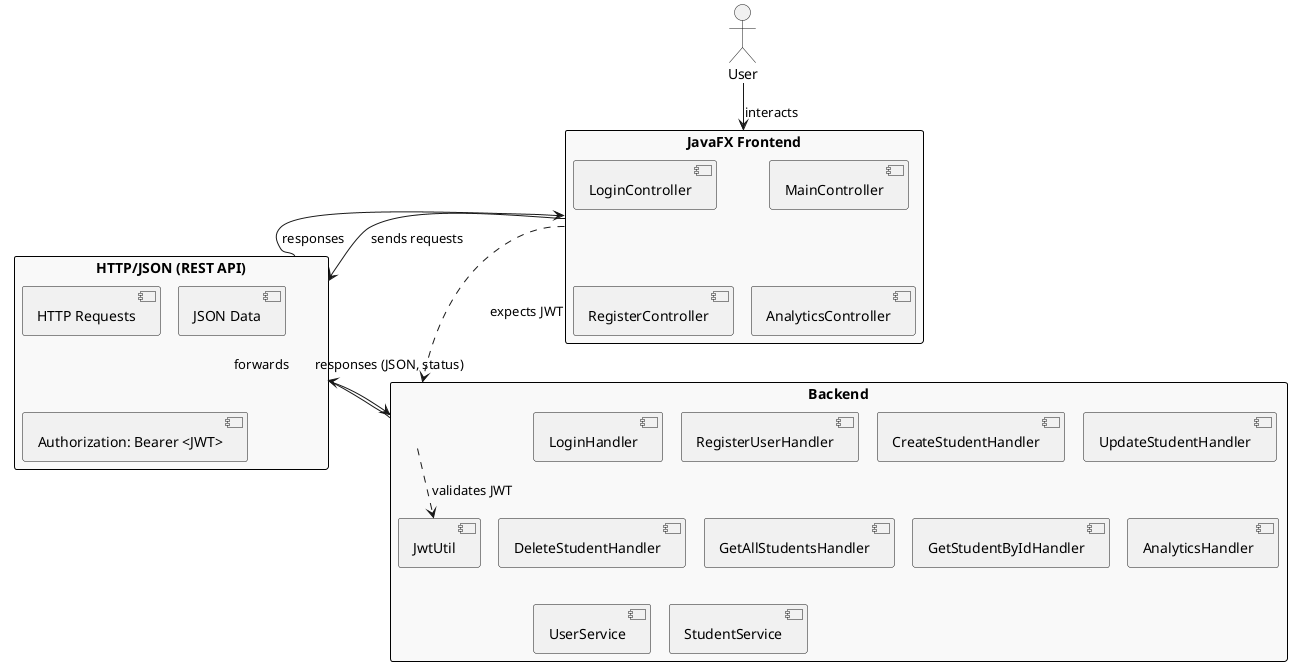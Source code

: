 @startuml
' Backend–Frontend Integration Diagram
!pragma layout smetana
top to bottom direction
skinparam rectangle {
  BackgroundColor #F9F9F9
  BorderColor Black
}
skinparam shadowing false
skinparam defaultTextAlignment center

actor User

rectangle "JavaFX Frontend" as Frontend {
  [MainController]
  [LoginController]
  [RegisterController]
  [AnalyticsController]
}

rectangle "HTTP/JSON (REST API)" as API {
  [HTTP Requests]
  [JSON Data]
  [Authorization: Bearer <JWT>]
}

rectangle "Backend" as Backend {
  [LoginHandler]
  [RegisterUserHandler]
  [CreateStudentHandler]
  [UpdateStudentHandler]
  [DeleteStudentHandler]
  [GetAllStudentsHandler]
  [GetStudentByIdHandler]
  [AnalyticsHandler]
  [UserService]
  [StudentService]
  [JwtUtil]
}

User -down-> Frontend : interacts
Frontend -down-> API : sends requests
API -down-> Backend : forwards
Backend -up-> API : responses (JSON, status)
API -up-> Frontend : responses

Frontend ..> Backend : expects JWT
Backend ..> JwtUtil : validates JWT

@enduml 